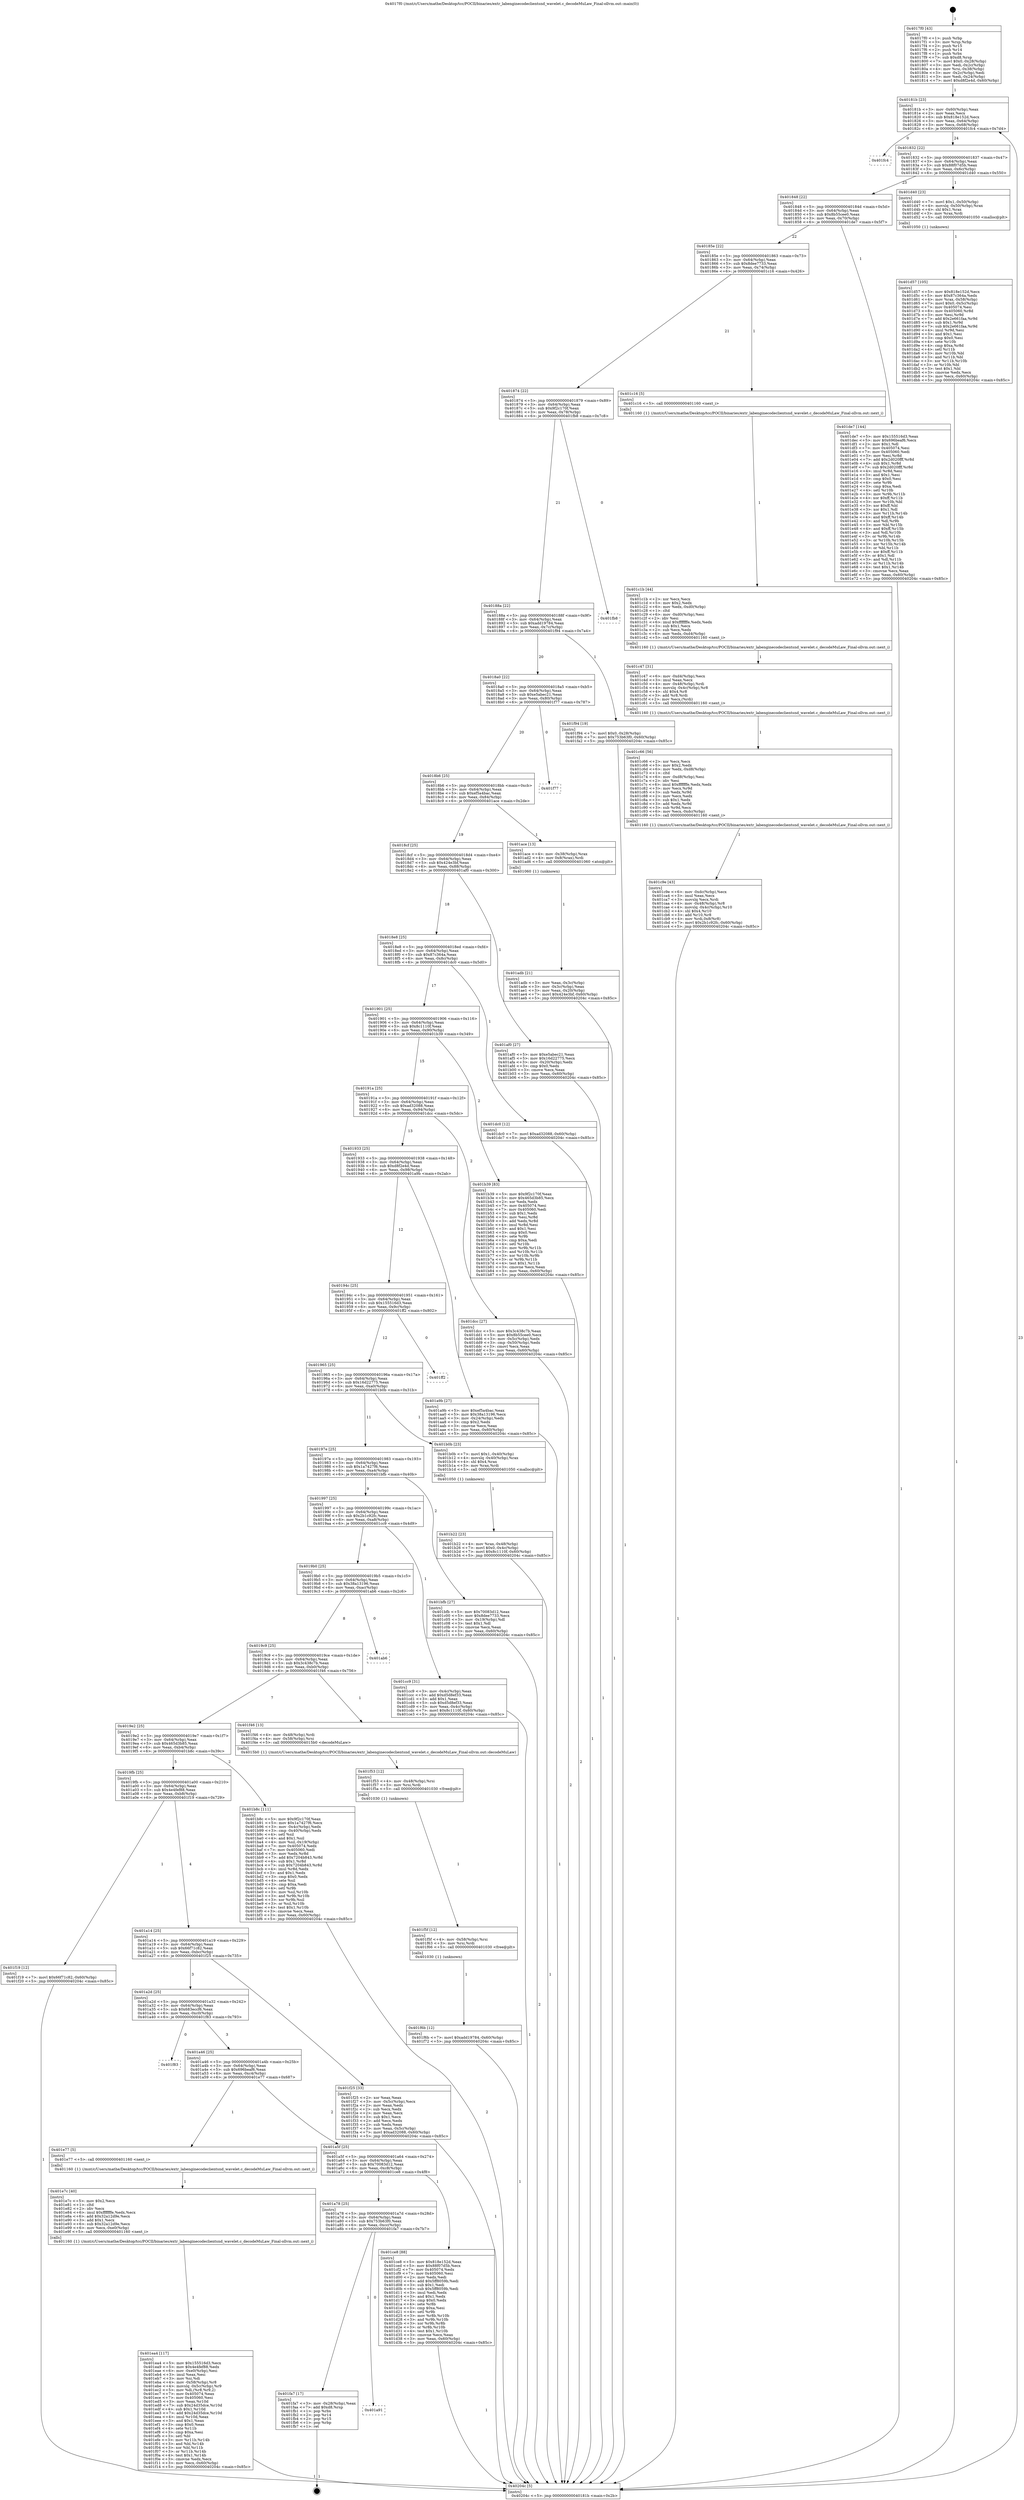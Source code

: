 digraph "0x4017f0" {
  label = "0x4017f0 (/mnt/c/Users/mathe/Desktop/tcc/POCII/binaries/extr_labenginecodeclientsnd_wavelet.c_decodeMuLaw_Final-ollvm.out::main(0))"
  labelloc = "t"
  node[shape=record]

  Entry [label="",width=0.3,height=0.3,shape=circle,fillcolor=black,style=filled]
  "0x40181b" [label="{
     0x40181b [23]\l
     | [instrs]\l
     &nbsp;&nbsp;0x40181b \<+3\>: mov -0x60(%rbp),%eax\l
     &nbsp;&nbsp;0x40181e \<+2\>: mov %eax,%ecx\l
     &nbsp;&nbsp;0x401820 \<+6\>: sub $0x818e152d,%ecx\l
     &nbsp;&nbsp;0x401826 \<+3\>: mov %eax,-0x64(%rbp)\l
     &nbsp;&nbsp;0x401829 \<+3\>: mov %ecx,-0x68(%rbp)\l
     &nbsp;&nbsp;0x40182c \<+6\>: je 0000000000401fc4 \<main+0x7d4\>\l
  }"]
  "0x401fc4" [label="{
     0x401fc4\l
  }", style=dashed]
  "0x401832" [label="{
     0x401832 [22]\l
     | [instrs]\l
     &nbsp;&nbsp;0x401832 \<+5\>: jmp 0000000000401837 \<main+0x47\>\l
     &nbsp;&nbsp;0x401837 \<+3\>: mov -0x64(%rbp),%eax\l
     &nbsp;&nbsp;0x40183a \<+5\>: sub $0x88f07d5b,%eax\l
     &nbsp;&nbsp;0x40183f \<+3\>: mov %eax,-0x6c(%rbp)\l
     &nbsp;&nbsp;0x401842 \<+6\>: je 0000000000401d40 \<main+0x550\>\l
  }"]
  Exit [label="",width=0.3,height=0.3,shape=circle,fillcolor=black,style=filled,peripheries=2]
  "0x401d40" [label="{
     0x401d40 [23]\l
     | [instrs]\l
     &nbsp;&nbsp;0x401d40 \<+7\>: movl $0x1,-0x50(%rbp)\l
     &nbsp;&nbsp;0x401d47 \<+4\>: movslq -0x50(%rbp),%rax\l
     &nbsp;&nbsp;0x401d4b \<+4\>: shl $0x1,%rax\l
     &nbsp;&nbsp;0x401d4f \<+3\>: mov %rax,%rdi\l
     &nbsp;&nbsp;0x401d52 \<+5\>: call 0000000000401050 \<malloc@plt\>\l
     | [calls]\l
     &nbsp;&nbsp;0x401050 \{1\} (unknown)\l
  }"]
  "0x401848" [label="{
     0x401848 [22]\l
     | [instrs]\l
     &nbsp;&nbsp;0x401848 \<+5\>: jmp 000000000040184d \<main+0x5d\>\l
     &nbsp;&nbsp;0x40184d \<+3\>: mov -0x64(%rbp),%eax\l
     &nbsp;&nbsp;0x401850 \<+5\>: sub $0x8b55cee0,%eax\l
     &nbsp;&nbsp;0x401855 \<+3\>: mov %eax,-0x70(%rbp)\l
     &nbsp;&nbsp;0x401858 \<+6\>: je 0000000000401de7 \<main+0x5f7\>\l
  }"]
  "0x401a91" [label="{
     0x401a91\l
  }", style=dashed]
  "0x401de7" [label="{
     0x401de7 [144]\l
     | [instrs]\l
     &nbsp;&nbsp;0x401de7 \<+5\>: mov $0x155516d3,%eax\l
     &nbsp;&nbsp;0x401dec \<+5\>: mov $0x696beaf6,%ecx\l
     &nbsp;&nbsp;0x401df1 \<+2\>: mov $0x1,%dl\l
     &nbsp;&nbsp;0x401df3 \<+7\>: mov 0x405074,%esi\l
     &nbsp;&nbsp;0x401dfa \<+7\>: mov 0x405060,%edi\l
     &nbsp;&nbsp;0x401e01 \<+3\>: mov %esi,%r8d\l
     &nbsp;&nbsp;0x401e04 \<+7\>: add $0x2d020fff,%r8d\l
     &nbsp;&nbsp;0x401e0b \<+4\>: sub $0x1,%r8d\l
     &nbsp;&nbsp;0x401e0f \<+7\>: sub $0x2d020fff,%r8d\l
     &nbsp;&nbsp;0x401e16 \<+4\>: imul %r8d,%esi\l
     &nbsp;&nbsp;0x401e1a \<+3\>: and $0x1,%esi\l
     &nbsp;&nbsp;0x401e1d \<+3\>: cmp $0x0,%esi\l
     &nbsp;&nbsp;0x401e20 \<+4\>: sete %r9b\l
     &nbsp;&nbsp;0x401e24 \<+3\>: cmp $0xa,%edi\l
     &nbsp;&nbsp;0x401e27 \<+4\>: setl %r10b\l
     &nbsp;&nbsp;0x401e2b \<+3\>: mov %r9b,%r11b\l
     &nbsp;&nbsp;0x401e2e \<+4\>: xor $0xff,%r11b\l
     &nbsp;&nbsp;0x401e32 \<+3\>: mov %r10b,%bl\l
     &nbsp;&nbsp;0x401e35 \<+3\>: xor $0xff,%bl\l
     &nbsp;&nbsp;0x401e38 \<+3\>: xor $0x1,%dl\l
     &nbsp;&nbsp;0x401e3b \<+3\>: mov %r11b,%r14b\l
     &nbsp;&nbsp;0x401e3e \<+4\>: and $0xff,%r14b\l
     &nbsp;&nbsp;0x401e42 \<+3\>: and %dl,%r9b\l
     &nbsp;&nbsp;0x401e45 \<+3\>: mov %bl,%r15b\l
     &nbsp;&nbsp;0x401e48 \<+4\>: and $0xff,%r15b\l
     &nbsp;&nbsp;0x401e4c \<+3\>: and %dl,%r10b\l
     &nbsp;&nbsp;0x401e4f \<+3\>: or %r9b,%r14b\l
     &nbsp;&nbsp;0x401e52 \<+3\>: or %r10b,%r15b\l
     &nbsp;&nbsp;0x401e55 \<+3\>: xor %r15b,%r14b\l
     &nbsp;&nbsp;0x401e58 \<+3\>: or %bl,%r11b\l
     &nbsp;&nbsp;0x401e5b \<+4\>: xor $0xff,%r11b\l
     &nbsp;&nbsp;0x401e5f \<+3\>: or $0x1,%dl\l
     &nbsp;&nbsp;0x401e62 \<+3\>: and %dl,%r11b\l
     &nbsp;&nbsp;0x401e65 \<+3\>: or %r11b,%r14b\l
     &nbsp;&nbsp;0x401e68 \<+4\>: test $0x1,%r14b\l
     &nbsp;&nbsp;0x401e6c \<+3\>: cmovne %ecx,%eax\l
     &nbsp;&nbsp;0x401e6f \<+3\>: mov %eax,-0x60(%rbp)\l
     &nbsp;&nbsp;0x401e72 \<+5\>: jmp 000000000040204c \<main+0x85c\>\l
  }"]
  "0x40185e" [label="{
     0x40185e [22]\l
     | [instrs]\l
     &nbsp;&nbsp;0x40185e \<+5\>: jmp 0000000000401863 \<main+0x73\>\l
     &nbsp;&nbsp;0x401863 \<+3\>: mov -0x64(%rbp),%eax\l
     &nbsp;&nbsp;0x401866 \<+5\>: sub $0x8dee7733,%eax\l
     &nbsp;&nbsp;0x40186b \<+3\>: mov %eax,-0x74(%rbp)\l
     &nbsp;&nbsp;0x40186e \<+6\>: je 0000000000401c16 \<main+0x426\>\l
  }"]
  "0x401fa7" [label="{
     0x401fa7 [17]\l
     | [instrs]\l
     &nbsp;&nbsp;0x401fa7 \<+3\>: mov -0x28(%rbp),%eax\l
     &nbsp;&nbsp;0x401faa \<+7\>: add $0xd8,%rsp\l
     &nbsp;&nbsp;0x401fb1 \<+1\>: pop %rbx\l
     &nbsp;&nbsp;0x401fb2 \<+2\>: pop %r14\l
     &nbsp;&nbsp;0x401fb4 \<+2\>: pop %r15\l
     &nbsp;&nbsp;0x401fb6 \<+1\>: pop %rbp\l
     &nbsp;&nbsp;0x401fb7 \<+1\>: ret\l
  }"]
  "0x401c16" [label="{
     0x401c16 [5]\l
     | [instrs]\l
     &nbsp;&nbsp;0x401c16 \<+5\>: call 0000000000401160 \<next_i\>\l
     | [calls]\l
     &nbsp;&nbsp;0x401160 \{1\} (/mnt/c/Users/mathe/Desktop/tcc/POCII/binaries/extr_labenginecodeclientsnd_wavelet.c_decodeMuLaw_Final-ollvm.out::next_i)\l
  }"]
  "0x401874" [label="{
     0x401874 [22]\l
     | [instrs]\l
     &nbsp;&nbsp;0x401874 \<+5\>: jmp 0000000000401879 \<main+0x89\>\l
     &nbsp;&nbsp;0x401879 \<+3\>: mov -0x64(%rbp),%eax\l
     &nbsp;&nbsp;0x40187c \<+5\>: sub $0x9f2c170f,%eax\l
     &nbsp;&nbsp;0x401881 \<+3\>: mov %eax,-0x78(%rbp)\l
     &nbsp;&nbsp;0x401884 \<+6\>: je 0000000000401fb8 \<main+0x7c8\>\l
  }"]
  "0x401f6b" [label="{
     0x401f6b [12]\l
     | [instrs]\l
     &nbsp;&nbsp;0x401f6b \<+7\>: movl $0xadd19784,-0x60(%rbp)\l
     &nbsp;&nbsp;0x401f72 \<+5\>: jmp 000000000040204c \<main+0x85c\>\l
  }"]
  "0x401fb8" [label="{
     0x401fb8\l
  }", style=dashed]
  "0x40188a" [label="{
     0x40188a [22]\l
     | [instrs]\l
     &nbsp;&nbsp;0x40188a \<+5\>: jmp 000000000040188f \<main+0x9f\>\l
     &nbsp;&nbsp;0x40188f \<+3\>: mov -0x64(%rbp),%eax\l
     &nbsp;&nbsp;0x401892 \<+5\>: sub $0xadd19784,%eax\l
     &nbsp;&nbsp;0x401897 \<+3\>: mov %eax,-0x7c(%rbp)\l
     &nbsp;&nbsp;0x40189a \<+6\>: je 0000000000401f94 \<main+0x7a4\>\l
  }"]
  "0x401f5f" [label="{
     0x401f5f [12]\l
     | [instrs]\l
     &nbsp;&nbsp;0x401f5f \<+4\>: mov -0x58(%rbp),%rsi\l
     &nbsp;&nbsp;0x401f63 \<+3\>: mov %rsi,%rdi\l
     &nbsp;&nbsp;0x401f66 \<+5\>: call 0000000000401030 \<free@plt\>\l
     | [calls]\l
     &nbsp;&nbsp;0x401030 \{1\} (unknown)\l
  }"]
  "0x401f94" [label="{
     0x401f94 [19]\l
     | [instrs]\l
     &nbsp;&nbsp;0x401f94 \<+7\>: movl $0x0,-0x28(%rbp)\l
     &nbsp;&nbsp;0x401f9b \<+7\>: movl $0x753b63f0,-0x60(%rbp)\l
     &nbsp;&nbsp;0x401fa2 \<+5\>: jmp 000000000040204c \<main+0x85c\>\l
  }"]
  "0x4018a0" [label="{
     0x4018a0 [22]\l
     | [instrs]\l
     &nbsp;&nbsp;0x4018a0 \<+5\>: jmp 00000000004018a5 \<main+0xb5\>\l
     &nbsp;&nbsp;0x4018a5 \<+3\>: mov -0x64(%rbp),%eax\l
     &nbsp;&nbsp;0x4018a8 \<+5\>: sub $0xe5abec21,%eax\l
     &nbsp;&nbsp;0x4018ad \<+3\>: mov %eax,-0x80(%rbp)\l
     &nbsp;&nbsp;0x4018b0 \<+6\>: je 0000000000401f77 \<main+0x787\>\l
  }"]
  "0x401f53" [label="{
     0x401f53 [12]\l
     | [instrs]\l
     &nbsp;&nbsp;0x401f53 \<+4\>: mov -0x48(%rbp),%rsi\l
     &nbsp;&nbsp;0x401f57 \<+3\>: mov %rsi,%rdi\l
     &nbsp;&nbsp;0x401f5a \<+5\>: call 0000000000401030 \<free@plt\>\l
     | [calls]\l
     &nbsp;&nbsp;0x401030 \{1\} (unknown)\l
  }"]
  "0x401f77" [label="{
     0x401f77\l
  }", style=dashed]
  "0x4018b6" [label="{
     0x4018b6 [25]\l
     | [instrs]\l
     &nbsp;&nbsp;0x4018b6 \<+5\>: jmp 00000000004018bb \<main+0xcb\>\l
     &nbsp;&nbsp;0x4018bb \<+3\>: mov -0x64(%rbp),%eax\l
     &nbsp;&nbsp;0x4018be \<+5\>: sub $0xef5a4bac,%eax\l
     &nbsp;&nbsp;0x4018c3 \<+6\>: mov %eax,-0x84(%rbp)\l
     &nbsp;&nbsp;0x4018c9 \<+6\>: je 0000000000401ace \<main+0x2de\>\l
  }"]
  "0x401ea4" [label="{
     0x401ea4 [117]\l
     | [instrs]\l
     &nbsp;&nbsp;0x401ea4 \<+5\>: mov $0x155516d3,%ecx\l
     &nbsp;&nbsp;0x401ea9 \<+5\>: mov $0x4e4fef88,%edx\l
     &nbsp;&nbsp;0x401eae \<+6\>: mov -0xe0(%rbp),%esi\l
     &nbsp;&nbsp;0x401eb4 \<+3\>: imul %eax,%esi\l
     &nbsp;&nbsp;0x401eb7 \<+3\>: mov %si,%di\l
     &nbsp;&nbsp;0x401eba \<+4\>: mov -0x58(%rbp),%r8\l
     &nbsp;&nbsp;0x401ebe \<+4\>: movslq -0x5c(%rbp),%r9\l
     &nbsp;&nbsp;0x401ec2 \<+5\>: mov %di,(%r8,%r9,2)\l
     &nbsp;&nbsp;0x401ec7 \<+7\>: mov 0x405074,%eax\l
     &nbsp;&nbsp;0x401ece \<+7\>: mov 0x405060,%esi\l
     &nbsp;&nbsp;0x401ed5 \<+3\>: mov %eax,%r10d\l
     &nbsp;&nbsp;0x401ed8 \<+7\>: sub $0x24d35dce,%r10d\l
     &nbsp;&nbsp;0x401edf \<+4\>: sub $0x1,%r10d\l
     &nbsp;&nbsp;0x401ee3 \<+7\>: add $0x24d35dce,%r10d\l
     &nbsp;&nbsp;0x401eea \<+4\>: imul %r10d,%eax\l
     &nbsp;&nbsp;0x401eee \<+3\>: and $0x1,%eax\l
     &nbsp;&nbsp;0x401ef1 \<+3\>: cmp $0x0,%eax\l
     &nbsp;&nbsp;0x401ef4 \<+4\>: sete %r11b\l
     &nbsp;&nbsp;0x401ef8 \<+3\>: cmp $0xa,%esi\l
     &nbsp;&nbsp;0x401efb \<+3\>: setl %bl\l
     &nbsp;&nbsp;0x401efe \<+3\>: mov %r11b,%r14b\l
     &nbsp;&nbsp;0x401f01 \<+3\>: and %bl,%r14b\l
     &nbsp;&nbsp;0x401f04 \<+3\>: xor %bl,%r11b\l
     &nbsp;&nbsp;0x401f07 \<+3\>: or %r11b,%r14b\l
     &nbsp;&nbsp;0x401f0a \<+4\>: test $0x1,%r14b\l
     &nbsp;&nbsp;0x401f0e \<+3\>: cmovne %edx,%ecx\l
     &nbsp;&nbsp;0x401f11 \<+3\>: mov %ecx,-0x60(%rbp)\l
     &nbsp;&nbsp;0x401f14 \<+5\>: jmp 000000000040204c \<main+0x85c\>\l
  }"]
  "0x401ace" [label="{
     0x401ace [13]\l
     | [instrs]\l
     &nbsp;&nbsp;0x401ace \<+4\>: mov -0x38(%rbp),%rax\l
     &nbsp;&nbsp;0x401ad2 \<+4\>: mov 0x8(%rax),%rdi\l
     &nbsp;&nbsp;0x401ad6 \<+5\>: call 0000000000401060 \<atoi@plt\>\l
     | [calls]\l
     &nbsp;&nbsp;0x401060 \{1\} (unknown)\l
  }"]
  "0x4018cf" [label="{
     0x4018cf [25]\l
     | [instrs]\l
     &nbsp;&nbsp;0x4018cf \<+5\>: jmp 00000000004018d4 \<main+0xe4\>\l
     &nbsp;&nbsp;0x4018d4 \<+3\>: mov -0x64(%rbp),%eax\l
     &nbsp;&nbsp;0x4018d7 \<+5\>: sub $0x424e3bf,%eax\l
     &nbsp;&nbsp;0x4018dc \<+6\>: mov %eax,-0x88(%rbp)\l
     &nbsp;&nbsp;0x4018e2 \<+6\>: je 0000000000401af0 \<main+0x300\>\l
  }"]
  "0x401e7c" [label="{
     0x401e7c [40]\l
     | [instrs]\l
     &nbsp;&nbsp;0x401e7c \<+5\>: mov $0x2,%ecx\l
     &nbsp;&nbsp;0x401e81 \<+1\>: cltd\l
     &nbsp;&nbsp;0x401e82 \<+2\>: idiv %ecx\l
     &nbsp;&nbsp;0x401e84 \<+6\>: imul $0xfffffffe,%edx,%ecx\l
     &nbsp;&nbsp;0x401e8a \<+6\>: add $0x32a12d9e,%ecx\l
     &nbsp;&nbsp;0x401e90 \<+3\>: add $0x1,%ecx\l
     &nbsp;&nbsp;0x401e93 \<+6\>: sub $0x32a12d9e,%ecx\l
     &nbsp;&nbsp;0x401e99 \<+6\>: mov %ecx,-0xe0(%rbp)\l
     &nbsp;&nbsp;0x401e9f \<+5\>: call 0000000000401160 \<next_i\>\l
     | [calls]\l
     &nbsp;&nbsp;0x401160 \{1\} (/mnt/c/Users/mathe/Desktop/tcc/POCII/binaries/extr_labenginecodeclientsnd_wavelet.c_decodeMuLaw_Final-ollvm.out::next_i)\l
  }"]
  "0x401af0" [label="{
     0x401af0 [27]\l
     | [instrs]\l
     &nbsp;&nbsp;0x401af0 \<+5\>: mov $0xe5abec21,%eax\l
     &nbsp;&nbsp;0x401af5 \<+5\>: mov $0x16d22775,%ecx\l
     &nbsp;&nbsp;0x401afa \<+3\>: mov -0x20(%rbp),%edx\l
     &nbsp;&nbsp;0x401afd \<+3\>: cmp $0x0,%edx\l
     &nbsp;&nbsp;0x401b00 \<+3\>: cmove %ecx,%eax\l
     &nbsp;&nbsp;0x401b03 \<+3\>: mov %eax,-0x60(%rbp)\l
     &nbsp;&nbsp;0x401b06 \<+5\>: jmp 000000000040204c \<main+0x85c\>\l
  }"]
  "0x4018e8" [label="{
     0x4018e8 [25]\l
     | [instrs]\l
     &nbsp;&nbsp;0x4018e8 \<+5\>: jmp 00000000004018ed \<main+0xfd\>\l
     &nbsp;&nbsp;0x4018ed \<+3\>: mov -0x64(%rbp),%eax\l
     &nbsp;&nbsp;0x4018f0 \<+5\>: sub $0x87c364a,%eax\l
     &nbsp;&nbsp;0x4018f5 \<+6\>: mov %eax,-0x8c(%rbp)\l
     &nbsp;&nbsp;0x4018fb \<+6\>: je 0000000000401dc0 \<main+0x5d0\>\l
  }"]
  "0x401d57" [label="{
     0x401d57 [105]\l
     | [instrs]\l
     &nbsp;&nbsp;0x401d57 \<+5\>: mov $0x818e152d,%ecx\l
     &nbsp;&nbsp;0x401d5c \<+5\>: mov $0x87c364a,%edx\l
     &nbsp;&nbsp;0x401d61 \<+4\>: mov %rax,-0x58(%rbp)\l
     &nbsp;&nbsp;0x401d65 \<+7\>: movl $0x0,-0x5c(%rbp)\l
     &nbsp;&nbsp;0x401d6c \<+7\>: mov 0x405074,%esi\l
     &nbsp;&nbsp;0x401d73 \<+8\>: mov 0x405060,%r8d\l
     &nbsp;&nbsp;0x401d7b \<+3\>: mov %esi,%r9d\l
     &nbsp;&nbsp;0x401d7e \<+7\>: add $0x2e661faa,%r9d\l
     &nbsp;&nbsp;0x401d85 \<+4\>: sub $0x1,%r9d\l
     &nbsp;&nbsp;0x401d89 \<+7\>: sub $0x2e661faa,%r9d\l
     &nbsp;&nbsp;0x401d90 \<+4\>: imul %r9d,%esi\l
     &nbsp;&nbsp;0x401d94 \<+3\>: and $0x1,%esi\l
     &nbsp;&nbsp;0x401d97 \<+3\>: cmp $0x0,%esi\l
     &nbsp;&nbsp;0x401d9a \<+4\>: sete %r10b\l
     &nbsp;&nbsp;0x401d9e \<+4\>: cmp $0xa,%r8d\l
     &nbsp;&nbsp;0x401da2 \<+4\>: setl %r11b\l
     &nbsp;&nbsp;0x401da6 \<+3\>: mov %r10b,%bl\l
     &nbsp;&nbsp;0x401da9 \<+3\>: and %r11b,%bl\l
     &nbsp;&nbsp;0x401dac \<+3\>: xor %r11b,%r10b\l
     &nbsp;&nbsp;0x401daf \<+3\>: or %r10b,%bl\l
     &nbsp;&nbsp;0x401db2 \<+3\>: test $0x1,%bl\l
     &nbsp;&nbsp;0x401db5 \<+3\>: cmovne %edx,%ecx\l
     &nbsp;&nbsp;0x401db8 \<+3\>: mov %ecx,-0x60(%rbp)\l
     &nbsp;&nbsp;0x401dbb \<+5\>: jmp 000000000040204c \<main+0x85c\>\l
  }"]
  "0x401dc0" [label="{
     0x401dc0 [12]\l
     | [instrs]\l
     &nbsp;&nbsp;0x401dc0 \<+7\>: movl $0xad32088,-0x60(%rbp)\l
     &nbsp;&nbsp;0x401dc7 \<+5\>: jmp 000000000040204c \<main+0x85c\>\l
  }"]
  "0x401901" [label="{
     0x401901 [25]\l
     | [instrs]\l
     &nbsp;&nbsp;0x401901 \<+5\>: jmp 0000000000401906 \<main+0x116\>\l
     &nbsp;&nbsp;0x401906 \<+3\>: mov -0x64(%rbp),%eax\l
     &nbsp;&nbsp;0x401909 \<+5\>: sub $0x8c1110f,%eax\l
     &nbsp;&nbsp;0x40190e \<+6\>: mov %eax,-0x90(%rbp)\l
     &nbsp;&nbsp;0x401914 \<+6\>: je 0000000000401b39 \<main+0x349\>\l
  }"]
  "0x401a78" [label="{
     0x401a78 [25]\l
     | [instrs]\l
     &nbsp;&nbsp;0x401a78 \<+5\>: jmp 0000000000401a7d \<main+0x28d\>\l
     &nbsp;&nbsp;0x401a7d \<+3\>: mov -0x64(%rbp),%eax\l
     &nbsp;&nbsp;0x401a80 \<+5\>: sub $0x753b63f0,%eax\l
     &nbsp;&nbsp;0x401a85 \<+6\>: mov %eax,-0xcc(%rbp)\l
     &nbsp;&nbsp;0x401a8b \<+6\>: je 0000000000401fa7 \<main+0x7b7\>\l
  }"]
  "0x401b39" [label="{
     0x401b39 [83]\l
     | [instrs]\l
     &nbsp;&nbsp;0x401b39 \<+5\>: mov $0x9f2c170f,%eax\l
     &nbsp;&nbsp;0x401b3e \<+5\>: mov $0x465d3b85,%ecx\l
     &nbsp;&nbsp;0x401b43 \<+2\>: xor %edx,%edx\l
     &nbsp;&nbsp;0x401b45 \<+7\>: mov 0x405074,%esi\l
     &nbsp;&nbsp;0x401b4c \<+7\>: mov 0x405060,%edi\l
     &nbsp;&nbsp;0x401b53 \<+3\>: sub $0x1,%edx\l
     &nbsp;&nbsp;0x401b56 \<+3\>: mov %esi,%r8d\l
     &nbsp;&nbsp;0x401b59 \<+3\>: add %edx,%r8d\l
     &nbsp;&nbsp;0x401b5c \<+4\>: imul %r8d,%esi\l
     &nbsp;&nbsp;0x401b60 \<+3\>: and $0x1,%esi\l
     &nbsp;&nbsp;0x401b63 \<+3\>: cmp $0x0,%esi\l
     &nbsp;&nbsp;0x401b66 \<+4\>: sete %r9b\l
     &nbsp;&nbsp;0x401b6a \<+3\>: cmp $0xa,%edi\l
     &nbsp;&nbsp;0x401b6d \<+4\>: setl %r10b\l
     &nbsp;&nbsp;0x401b71 \<+3\>: mov %r9b,%r11b\l
     &nbsp;&nbsp;0x401b74 \<+3\>: and %r10b,%r11b\l
     &nbsp;&nbsp;0x401b77 \<+3\>: xor %r10b,%r9b\l
     &nbsp;&nbsp;0x401b7a \<+3\>: or %r9b,%r11b\l
     &nbsp;&nbsp;0x401b7d \<+4\>: test $0x1,%r11b\l
     &nbsp;&nbsp;0x401b81 \<+3\>: cmovne %ecx,%eax\l
     &nbsp;&nbsp;0x401b84 \<+3\>: mov %eax,-0x60(%rbp)\l
     &nbsp;&nbsp;0x401b87 \<+5\>: jmp 000000000040204c \<main+0x85c\>\l
  }"]
  "0x40191a" [label="{
     0x40191a [25]\l
     | [instrs]\l
     &nbsp;&nbsp;0x40191a \<+5\>: jmp 000000000040191f \<main+0x12f\>\l
     &nbsp;&nbsp;0x40191f \<+3\>: mov -0x64(%rbp),%eax\l
     &nbsp;&nbsp;0x401922 \<+5\>: sub $0xad32088,%eax\l
     &nbsp;&nbsp;0x401927 \<+6\>: mov %eax,-0x94(%rbp)\l
     &nbsp;&nbsp;0x40192d \<+6\>: je 0000000000401dcc \<main+0x5dc\>\l
  }"]
  "0x401ce8" [label="{
     0x401ce8 [88]\l
     | [instrs]\l
     &nbsp;&nbsp;0x401ce8 \<+5\>: mov $0x818e152d,%eax\l
     &nbsp;&nbsp;0x401ced \<+5\>: mov $0x88f07d5b,%ecx\l
     &nbsp;&nbsp;0x401cf2 \<+7\>: mov 0x405074,%edx\l
     &nbsp;&nbsp;0x401cf9 \<+7\>: mov 0x405060,%esi\l
     &nbsp;&nbsp;0x401d00 \<+2\>: mov %edx,%edi\l
     &nbsp;&nbsp;0x401d02 \<+6\>: add $0x5ff8059b,%edi\l
     &nbsp;&nbsp;0x401d08 \<+3\>: sub $0x1,%edi\l
     &nbsp;&nbsp;0x401d0b \<+6\>: sub $0x5ff8059b,%edi\l
     &nbsp;&nbsp;0x401d11 \<+3\>: imul %edi,%edx\l
     &nbsp;&nbsp;0x401d14 \<+3\>: and $0x1,%edx\l
     &nbsp;&nbsp;0x401d17 \<+3\>: cmp $0x0,%edx\l
     &nbsp;&nbsp;0x401d1a \<+4\>: sete %r8b\l
     &nbsp;&nbsp;0x401d1e \<+3\>: cmp $0xa,%esi\l
     &nbsp;&nbsp;0x401d21 \<+4\>: setl %r9b\l
     &nbsp;&nbsp;0x401d25 \<+3\>: mov %r8b,%r10b\l
     &nbsp;&nbsp;0x401d28 \<+3\>: and %r9b,%r10b\l
     &nbsp;&nbsp;0x401d2b \<+3\>: xor %r9b,%r8b\l
     &nbsp;&nbsp;0x401d2e \<+3\>: or %r8b,%r10b\l
     &nbsp;&nbsp;0x401d31 \<+4\>: test $0x1,%r10b\l
     &nbsp;&nbsp;0x401d35 \<+3\>: cmovne %ecx,%eax\l
     &nbsp;&nbsp;0x401d38 \<+3\>: mov %eax,-0x60(%rbp)\l
     &nbsp;&nbsp;0x401d3b \<+5\>: jmp 000000000040204c \<main+0x85c\>\l
  }"]
  "0x401dcc" [label="{
     0x401dcc [27]\l
     | [instrs]\l
     &nbsp;&nbsp;0x401dcc \<+5\>: mov $0x3c438c7b,%eax\l
     &nbsp;&nbsp;0x401dd1 \<+5\>: mov $0x8b55cee0,%ecx\l
     &nbsp;&nbsp;0x401dd6 \<+3\>: mov -0x5c(%rbp),%edx\l
     &nbsp;&nbsp;0x401dd9 \<+3\>: cmp -0x50(%rbp),%edx\l
     &nbsp;&nbsp;0x401ddc \<+3\>: cmovl %ecx,%eax\l
     &nbsp;&nbsp;0x401ddf \<+3\>: mov %eax,-0x60(%rbp)\l
     &nbsp;&nbsp;0x401de2 \<+5\>: jmp 000000000040204c \<main+0x85c\>\l
  }"]
  "0x401933" [label="{
     0x401933 [25]\l
     | [instrs]\l
     &nbsp;&nbsp;0x401933 \<+5\>: jmp 0000000000401938 \<main+0x148\>\l
     &nbsp;&nbsp;0x401938 \<+3\>: mov -0x64(%rbp),%eax\l
     &nbsp;&nbsp;0x40193b \<+5\>: sub $0xd8f2e4d,%eax\l
     &nbsp;&nbsp;0x401940 \<+6\>: mov %eax,-0x98(%rbp)\l
     &nbsp;&nbsp;0x401946 \<+6\>: je 0000000000401a9b \<main+0x2ab\>\l
  }"]
  "0x401a5f" [label="{
     0x401a5f [25]\l
     | [instrs]\l
     &nbsp;&nbsp;0x401a5f \<+5\>: jmp 0000000000401a64 \<main+0x274\>\l
     &nbsp;&nbsp;0x401a64 \<+3\>: mov -0x64(%rbp),%eax\l
     &nbsp;&nbsp;0x401a67 \<+5\>: sub $0x70083d12,%eax\l
     &nbsp;&nbsp;0x401a6c \<+6\>: mov %eax,-0xc8(%rbp)\l
     &nbsp;&nbsp;0x401a72 \<+6\>: je 0000000000401ce8 \<main+0x4f8\>\l
  }"]
  "0x401a9b" [label="{
     0x401a9b [27]\l
     | [instrs]\l
     &nbsp;&nbsp;0x401a9b \<+5\>: mov $0xef5a4bac,%eax\l
     &nbsp;&nbsp;0x401aa0 \<+5\>: mov $0x38a13196,%ecx\l
     &nbsp;&nbsp;0x401aa5 \<+3\>: mov -0x24(%rbp),%edx\l
     &nbsp;&nbsp;0x401aa8 \<+3\>: cmp $0x2,%edx\l
     &nbsp;&nbsp;0x401aab \<+3\>: cmovne %ecx,%eax\l
     &nbsp;&nbsp;0x401aae \<+3\>: mov %eax,-0x60(%rbp)\l
     &nbsp;&nbsp;0x401ab1 \<+5\>: jmp 000000000040204c \<main+0x85c\>\l
  }"]
  "0x40194c" [label="{
     0x40194c [25]\l
     | [instrs]\l
     &nbsp;&nbsp;0x40194c \<+5\>: jmp 0000000000401951 \<main+0x161\>\l
     &nbsp;&nbsp;0x401951 \<+3\>: mov -0x64(%rbp),%eax\l
     &nbsp;&nbsp;0x401954 \<+5\>: sub $0x155516d3,%eax\l
     &nbsp;&nbsp;0x401959 \<+6\>: mov %eax,-0x9c(%rbp)\l
     &nbsp;&nbsp;0x40195f \<+6\>: je 0000000000401ff2 \<main+0x802\>\l
  }"]
  "0x40204c" [label="{
     0x40204c [5]\l
     | [instrs]\l
     &nbsp;&nbsp;0x40204c \<+5\>: jmp 000000000040181b \<main+0x2b\>\l
  }"]
  "0x4017f0" [label="{
     0x4017f0 [43]\l
     | [instrs]\l
     &nbsp;&nbsp;0x4017f0 \<+1\>: push %rbp\l
     &nbsp;&nbsp;0x4017f1 \<+3\>: mov %rsp,%rbp\l
     &nbsp;&nbsp;0x4017f4 \<+2\>: push %r15\l
     &nbsp;&nbsp;0x4017f6 \<+2\>: push %r14\l
     &nbsp;&nbsp;0x4017f8 \<+1\>: push %rbx\l
     &nbsp;&nbsp;0x4017f9 \<+7\>: sub $0xd8,%rsp\l
     &nbsp;&nbsp;0x401800 \<+7\>: movl $0x0,-0x28(%rbp)\l
     &nbsp;&nbsp;0x401807 \<+3\>: mov %edi,-0x2c(%rbp)\l
     &nbsp;&nbsp;0x40180a \<+4\>: mov %rsi,-0x38(%rbp)\l
     &nbsp;&nbsp;0x40180e \<+3\>: mov -0x2c(%rbp),%edi\l
     &nbsp;&nbsp;0x401811 \<+3\>: mov %edi,-0x24(%rbp)\l
     &nbsp;&nbsp;0x401814 \<+7\>: movl $0xd8f2e4d,-0x60(%rbp)\l
  }"]
  "0x401adb" [label="{
     0x401adb [21]\l
     | [instrs]\l
     &nbsp;&nbsp;0x401adb \<+3\>: mov %eax,-0x3c(%rbp)\l
     &nbsp;&nbsp;0x401ade \<+3\>: mov -0x3c(%rbp),%eax\l
     &nbsp;&nbsp;0x401ae1 \<+3\>: mov %eax,-0x20(%rbp)\l
     &nbsp;&nbsp;0x401ae4 \<+7\>: movl $0x424e3bf,-0x60(%rbp)\l
     &nbsp;&nbsp;0x401aeb \<+5\>: jmp 000000000040204c \<main+0x85c\>\l
  }"]
  "0x401e77" [label="{
     0x401e77 [5]\l
     | [instrs]\l
     &nbsp;&nbsp;0x401e77 \<+5\>: call 0000000000401160 \<next_i\>\l
     | [calls]\l
     &nbsp;&nbsp;0x401160 \{1\} (/mnt/c/Users/mathe/Desktop/tcc/POCII/binaries/extr_labenginecodeclientsnd_wavelet.c_decodeMuLaw_Final-ollvm.out::next_i)\l
  }"]
  "0x401ff2" [label="{
     0x401ff2\l
  }", style=dashed]
  "0x401965" [label="{
     0x401965 [25]\l
     | [instrs]\l
     &nbsp;&nbsp;0x401965 \<+5\>: jmp 000000000040196a \<main+0x17a\>\l
     &nbsp;&nbsp;0x40196a \<+3\>: mov -0x64(%rbp),%eax\l
     &nbsp;&nbsp;0x40196d \<+5\>: sub $0x16d22775,%eax\l
     &nbsp;&nbsp;0x401972 \<+6\>: mov %eax,-0xa0(%rbp)\l
     &nbsp;&nbsp;0x401978 \<+6\>: je 0000000000401b0b \<main+0x31b\>\l
  }"]
  "0x401a46" [label="{
     0x401a46 [25]\l
     | [instrs]\l
     &nbsp;&nbsp;0x401a46 \<+5\>: jmp 0000000000401a4b \<main+0x25b\>\l
     &nbsp;&nbsp;0x401a4b \<+3\>: mov -0x64(%rbp),%eax\l
     &nbsp;&nbsp;0x401a4e \<+5\>: sub $0x696beaf6,%eax\l
     &nbsp;&nbsp;0x401a53 \<+6\>: mov %eax,-0xc4(%rbp)\l
     &nbsp;&nbsp;0x401a59 \<+6\>: je 0000000000401e77 \<main+0x687\>\l
  }"]
  "0x401b0b" [label="{
     0x401b0b [23]\l
     | [instrs]\l
     &nbsp;&nbsp;0x401b0b \<+7\>: movl $0x1,-0x40(%rbp)\l
     &nbsp;&nbsp;0x401b12 \<+4\>: movslq -0x40(%rbp),%rax\l
     &nbsp;&nbsp;0x401b16 \<+4\>: shl $0x4,%rax\l
     &nbsp;&nbsp;0x401b1a \<+3\>: mov %rax,%rdi\l
     &nbsp;&nbsp;0x401b1d \<+5\>: call 0000000000401050 \<malloc@plt\>\l
     | [calls]\l
     &nbsp;&nbsp;0x401050 \{1\} (unknown)\l
  }"]
  "0x40197e" [label="{
     0x40197e [25]\l
     | [instrs]\l
     &nbsp;&nbsp;0x40197e \<+5\>: jmp 0000000000401983 \<main+0x193\>\l
     &nbsp;&nbsp;0x401983 \<+3\>: mov -0x64(%rbp),%eax\l
     &nbsp;&nbsp;0x401986 \<+5\>: sub $0x1a7427f6,%eax\l
     &nbsp;&nbsp;0x40198b \<+6\>: mov %eax,-0xa4(%rbp)\l
     &nbsp;&nbsp;0x401991 \<+6\>: je 0000000000401bfb \<main+0x40b\>\l
  }"]
  "0x401b22" [label="{
     0x401b22 [23]\l
     | [instrs]\l
     &nbsp;&nbsp;0x401b22 \<+4\>: mov %rax,-0x48(%rbp)\l
     &nbsp;&nbsp;0x401b26 \<+7\>: movl $0x0,-0x4c(%rbp)\l
     &nbsp;&nbsp;0x401b2d \<+7\>: movl $0x8c1110f,-0x60(%rbp)\l
     &nbsp;&nbsp;0x401b34 \<+5\>: jmp 000000000040204c \<main+0x85c\>\l
  }"]
  "0x401f83" [label="{
     0x401f83\l
  }", style=dashed]
  "0x401bfb" [label="{
     0x401bfb [27]\l
     | [instrs]\l
     &nbsp;&nbsp;0x401bfb \<+5\>: mov $0x70083d12,%eax\l
     &nbsp;&nbsp;0x401c00 \<+5\>: mov $0x8dee7733,%ecx\l
     &nbsp;&nbsp;0x401c05 \<+3\>: mov -0x19(%rbp),%dl\l
     &nbsp;&nbsp;0x401c08 \<+3\>: test $0x1,%dl\l
     &nbsp;&nbsp;0x401c0b \<+3\>: cmovne %ecx,%eax\l
     &nbsp;&nbsp;0x401c0e \<+3\>: mov %eax,-0x60(%rbp)\l
     &nbsp;&nbsp;0x401c11 \<+5\>: jmp 000000000040204c \<main+0x85c\>\l
  }"]
  "0x401997" [label="{
     0x401997 [25]\l
     | [instrs]\l
     &nbsp;&nbsp;0x401997 \<+5\>: jmp 000000000040199c \<main+0x1ac\>\l
     &nbsp;&nbsp;0x40199c \<+3\>: mov -0x64(%rbp),%eax\l
     &nbsp;&nbsp;0x40199f \<+5\>: sub $0x2b1c92fc,%eax\l
     &nbsp;&nbsp;0x4019a4 \<+6\>: mov %eax,-0xa8(%rbp)\l
     &nbsp;&nbsp;0x4019aa \<+6\>: je 0000000000401cc9 \<main+0x4d9\>\l
  }"]
  "0x401a2d" [label="{
     0x401a2d [25]\l
     | [instrs]\l
     &nbsp;&nbsp;0x401a2d \<+5\>: jmp 0000000000401a32 \<main+0x242\>\l
     &nbsp;&nbsp;0x401a32 \<+3\>: mov -0x64(%rbp),%eax\l
     &nbsp;&nbsp;0x401a35 \<+5\>: sub $0x683eccf6,%eax\l
     &nbsp;&nbsp;0x401a3a \<+6\>: mov %eax,-0xc0(%rbp)\l
     &nbsp;&nbsp;0x401a40 \<+6\>: je 0000000000401f83 \<main+0x793\>\l
  }"]
  "0x401cc9" [label="{
     0x401cc9 [31]\l
     | [instrs]\l
     &nbsp;&nbsp;0x401cc9 \<+3\>: mov -0x4c(%rbp),%eax\l
     &nbsp;&nbsp;0x401ccc \<+5\>: add $0xd5d8ef33,%eax\l
     &nbsp;&nbsp;0x401cd1 \<+3\>: add $0x1,%eax\l
     &nbsp;&nbsp;0x401cd4 \<+5\>: sub $0xd5d8ef33,%eax\l
     &nbsp;&nbsp;0x401cd9 \<+3\>: mov %eax,-0x4c(%rbp)\l
     &nbsp;&nbsp;0x401cdc \<+7\>: movl $0x8c1110f,-0x60(%rbp)\l
     &nbsp;&nbsp;0x401ce3 \<+5\>: jmp 000000000040204c \<main+0x85c\>\l
  }"]
  "0x4019b0" [label="{
     0x4019b0 [25]\l
     | [instrs]\l
     &nbsp;&nbsp;0x4019b0 \<+5\>: jmp 00000000004019b5 \<main+0x1c5\>\l
     &nbsp;&nbsp;0x4019b5 \<+3\>: mov -0x64(%rbp),%eax\l
     &nbsp;&nbsp;0x4019b8 \<+5\>: sub $0x38a13196,%eax\l
     &nbsp;&nbsp;0x4019bd \<+6\>: mov %eax,-0xac(%rbp)\l
     &nbsp;&nbsp;0x4019c3 \<+6\>: je 0000000000401ab6 \<main+0x2c6\>\l
  }"]
  "0x401f25" [label="{
     0x401f25 [33]\l
     | [instrs]\l
     &nbsp;&nbsp;0x401f25 \<+2\>: xor %eax,%eax\l
     &nbsp;&nbsp;0x401f27 \<+3\>: mov -0x5c(%rbp),%ecx\l
     &nbsp;&nbsp;0x401f2a \<+2\>: mov %eax,%edx\l
     &nbsp;&nbsp;0x401f2c \<+2\>: sub %ecx,%edx\l
     &nbsp;&nbsp;0x401f2e \<+2\>: mov %eax,%ecx\l
     &nbsp;&nbsp;0x401f30 \<+3\>: sub $0x1,%ecx\l
     &nbsp;&nbsp;0x401f33 \<+2\>: add %ecx,%edx\l
     &nbsp;&nbsp;0x401f35 \<+2\>: sub %edx,%eax\l
     &nbsp;&nbsp;0x401f37 \<+3\>: mov %eax,-0x5c(%rbp)\l
     &nbsp;&nbsp;0x401f3a \<+7\>: movl $0xad32088,-0x60(%rbp)\l
     &nbsp;&nbsp;0x401f41 \<+5\>: jmp 000000000040204c \<main+0x85c\>\l
  }"]
  "0x401ab6" [label="{
     0x401ab6\l
  }", style=dashed]
  "0x4019c9" [label="{
     0x4019c9 [25]\l
     | [instrs]\l
     &nbsp;&nbsp;0x4019c9 \<+5\>: jmp 00000000004019ce \<main+0x1de\>\l
     &nbsp;&nbsp;0x4019ce \<+3\>: mov -0x64(%rbp),%eax\l
     &nbsp;&nbsp;0x4019d1 \<+5\>: sub $0x3c438c7b,%eax\l
     &nbsp;&nbsp;0x4019d6 \<+6\>: mov %eax,-0xb0(%rbp)\l
     &nbsp;&nbsp;0x4019dc \<+6\>: je 0000000000401f46 \<main+0x756\>\l
  }"]
  "0x401a14" [label="{
     0x401a14 [25]\l
     | [instrs]\l
     &nbsp;&nbsp;0x401a14 \<+5\>: jmp 0000000000401a19 \<main+0x229\>\l
     &nbsp;&nbsp;0x401a19 \<+3\>: mov -0x64(%rbp),%eax\l
     &nbsp;&nbsp;0x401a1c \<+5\>: sub $0x66f71c82,%eax\l
     &nbsp;&nbsp;0x401a21 \<+6\>: mov %eax,-0xbc(%rbp)\l
     &nbsp;&nbsp;0x401a27 \<+6\>: je 0000000000401f25 \<main+0x735\>\l
  }"]
  "0x401f46" [label="{
     0x401f46 [13]\l
     | [instrs]\l
     &nbsp;&nbsp;0x401f46 \<+4\>: mov -0x48(%rbp),%rdi\l
     &nbsp;&nbsp;0x401f4a \<+4\>: mov -0x58(%rbp),%rsi\l
     &nbsp;&nbsp;0x401f4e \<+5\>: call 00000000004015b0 \<decodeMuLaw\>\l
     | [calls]\l
     &nbsp;&nbsp;0x4015b0 \{1\} (/mnt/c/Users/mathe/Desktop/tcc/POCII/binaries/extr_labenginecodeclientsnd_wavelet.c_decodeMuLaw_Final-ollvm.out::decodeMuLaw)\l
  }"]
  "0x4019e2" [label="{
     0x4019e2 [25]\l
     | [instrs]\l
     &nbsp;&nbsp;0x4019e2 \<+5\>: jmp 00000000004019e7 \<main+0x1f7\>\l
     &nbsp;&nbsp;0x4019e7 \<+3\>: mov -0x64(%rbp),%eax\l
     &nbsp;&nbsp;0x4019ea \<+5\>: sub $0x465d3b85,%eax\l
     &nbsp;&nbsp;0x4019ef \<+6\>: mov %eax,-0xb4(%rbp)\l
     &nbsp;&nbsp;0x4019f5 \<+6\>: je 0000000000401b8c \<main+0x39c\>\l
  }"]
  "0x401f19" [label="{
     0x401f19 [12]\l
     | [instrs]\l
     &nbsp;&nbsp;0x401f19 \<+7\>: movl $0x66f71c82,-0x60(%rbp)\l
     &nbsp;&nbsp;0x401f20 \<+5\>: jmp 000000000040204c \<main+0x85c\>\l
  }"]
  "0x401b8c" [label="{
     0x401b8c [111]\l
     | [instrs]\l
     &nbsp;&nbsp;0x401b8c \<+5\>: mov $0x9f2c170f,%eax\l
     &nbsp;&nbsp;0x401b91 \<+5\>: mov $0x1a7427f6,%ecx\l
     &nbsp;&nbsp;0x401b96 \<+3\>: mov -0x4c(%rbp),%edx\l
     &nbsp;&nbsp;0x401b99 \<+3\>: cmp -0x40(%rbp),%edx\l
     &nbsp;&nbsp;0x401b9c \<+4\>: setl %sil\l
     &nbsp;&nbsp;0x401ba0 \<+4\>: and $0x1,%sil\l
     &nbsp;&nbsp;0x401ba4 \<+4\>: mov %sil,-0x19(%rbp)\l
     &nbsp;&nbsp;0x401ba8 \<+7\>: mov 0x405074,%edx\l
     &nbsp;&nbsp;0x401baf \<+7\>: mov 0x405060,%edi\l
     &nbsp;&nbsp;0x401bb6 \<+3\>: mov %edx,%r8d\l
     &nbsp;&nbsp;0x401bb9 \<+7\>: add $0x7204b843,%r8d\l
     &nbsp;&nbsp;0x401bc0 \<+4\>: sub $0x1,%r8d\l
     &nbsp;&nbsp;0x401bc4 \<+7\>: sub $0x7204b843,%r8d\l
     &nbsp;&nbsp;0x401bcb \<+4\>: imul %r8d,%edx\l
     &nbsp;&nbsp;0x401bcf \<+3\>: and $0x1,%edx\l
     &nbsp;&nbsp;0x401bd2 \<+3\>: cmp $0x0,%edx\l
     &nbsp;&nbsp;0x401bd5 \<+4\>: sete %sil\l
     &nbsp;&nbsp;0x401bd9 \<+3\>: cmp $0xa,%edi\l
     &nbsp;&nbsp;0x401bdc \<+4\>: setl %r9b\l
     &nbsp;&nbsp;0x401be0 \<+3\>: mov %sil,%r10b\l
     &nbsp;&nbsp;0x401be3 \<+3\>: and %r9b,%r10b\l
     &nbsp;&nbsp;0x401be6 \<+3\>: xor %r9b,%sil\l
     &nbsp;&nbsp;0x401be9 \<+3\>: or %sil,%r10b\l
     &nbsp;&nbsp;0x401bec \<+4\>: test $0x1,%r10b\l
     &nbsp;&nbsp;0x401bf0 \<+3\>: cmovne %ecx,%eax\l
     &nbsp;&nbsp;0x401bf3 \<+3\>: mov %eax,-0x60(%rbp)\l
     &nbsp;&nbsp;0x401bf6 \<+5\>: jmp 000000000040204c \<main+0x85c\>\l
  }"]
  "0x4019fb" [label="{
     0x4019fb [25]\l
     | [instrs]\l
     &nbsp;&nbsp;0x4019fb \<+5\>: jmp 0000000000401a00 \<main+0x210\>\l
     &nbsp;&nbsp;0x401a00 \<+3\>: mov -0x64(%rbp),%eax\l
     &nbsp;&nbsp;0x401a03 \<+5\>: sub $0x4e4fef88,%eax\l
     &nbsp;&nbsp;0x401a08 \<+6\>: mov %eax,-0xb8(%rbp)\l
     &nbsp;&nbsp;0x401a0e \<+6\>: je 0000000000401f19 \<main+0x729\>\l
  }"]
  "0x401c1b" [label="{
     0x401c1b [44]\l
     | [instrs]\l
     &nbsp;&nbsp;0x401c1b \<+2\>: xor %ecx,%ecx\l
     &nbsp;&nbsp;0x401c1d \<+5\>: mov $0x2,%edx\l
     &nbsp;&nbsp;0x401c22 \<+6\>: mov %edx,-0xd0(%rbp)\l
     &nbsp;&nbsp;0x401c28 \<+1\>: cltd\l
     &nbsp;&nbsp;0x401c29 \<+6\>: mov -0xd0(%rbp),%esi\l
     &nbsp;&nbsp;0x401c2f \<+2\>: idiv %esi\l
     &nbsp;&nbsp;0x401c31 \<+6\>: imul $0xfffffffe,%edx,%edx\l
     &nbsp;&nbsp;0x401c37 \<+3\>: sub $0x1,%ecx\l
     &nbsp;&nbsp;0x401c3a \<+2\>: sub %ecx,%edx\l
     &nbsp;&nbsp;0x401c3c \<+6\>: mov %edx,-0xd4(%rbp)\l
     &nbsp;&nbsp;0x401c42 \<+5\>: call 0000000000401160 \<next_i\>\l
     | [calls]\l
     &nbsp;&nbsp;0x401160 \{1\} (/mnt/c/Users/mathe/Desktop/tcc/POCII/binaries/extr_labenginecodeclientsnd_wavelet.c_decodeMuLaw_Final-ollvm.out::next_i)\l
  }"]
  "0x401c47" [label="{
     0x401c47 [31]\l
     | [instrs]\l
     &nbsp;&nbsp;0x401c47 \<+6\>: mov -0xd4(%rbp),%ecx\l
     &nbsp;&nbsp;0x401c4d \<+3\>: imul %eax,%ecx\l
     &nbsp;&nbsp;0x401c50 \<+4\>: mov -0x48(%rbp),%rdi\l
     &nbsp;&nbsp;0x401c54 \<+4\>: movslq -0x4c(%rbp),%r8\l
     &nbsp;&nbsp;0x401c58 \<+4\>: shl $0x4,%r8\l
     &nbsp;&nbsp;0x401c5c \<+3\>: add %r8,%rdi\l
     &nbsp;&nbsp;0x401c5f \<+2\>: mov %ecx,(%rdi)\l
     &nbsp;&nbsp;0x401c61 \<+5\>: call 0000000000401160 \<next_i\>\l
     | [calls]\l
     &nbsp;&nbsp;0x401160 \{1\} (/mnt/c/Users/mathe/Desktop/tcc/POCII/binaries/extr_labenginecodeclientsnd_wavelet.c_decodeMuLaw_Final-ollvm.out::next_i)\l
  }"]
  "0x401c66" [label="{
     0x401c66 [56]\l
     | [instrs]\l
     &nbsp;&nbsp;0x401c66 \<+2\>: xor %ecx,%ecx\l
     &nbsp;&nbsp;0x401c68 \<+5\>: mov $0x2,%edx\l
     &nbsp;&nbsp;0x401c6d \<+6\>: mov %edx,-0xd8(%rbp)\l
     &nbsp;&nbsp;0x401c73 \<+1\>: cltd\l
     &nbsp;&nbsp;0x401c74 \<+6\>: mov -0xd8(%rbp),%esi\l
     &nbsp;&nbsp;0x401c7a \<+2\>: idiv %esi\l
     &nbsp;&nbsp;0x401c7c \<+6\>: imul $0xfffffffe,%edx,%edx\l
     &nbsp;&nbsp;0x401c82 \<+3\>: mov %ecx,%r9d\l
     &nbsp;&nbsp;0x401c85 \<+3\>: sub %edx,%r9d\l
     &nbsp;&nbsp;0x401c88 \<+2\>: mov %ecx,%edx\l
     &nbsp;&nbsp;0x401c8a \<+3\>: sub $0x1,%edx\l
     &nbsp;&nbsp;0x401c8d \<+3\>: add %edx,%r9d\l
     &nbsp;&nbsp;0x401c90 \<+3\>: sub %r9d,%ecx\l
     &nbsp;&nbsp;0x401c93 \<+6\>: mov %ecx,-0xdc(%rbp)\l
     &nbsp;&nbsp;0x401c99 \<+5\>: call 0000000000401160 \<next_i\>\l
     | [calls]\l
     &nbsp;&nbsp;0x401160 \{1\} (/mnt/c/Users/mathe/Desktop/tcc/POCII/binaries/extr_labenginecodeclientsnd_wavelet.c_decodeMuLaw_Final-ollvm.out::next_i)\l
  }"]
  "0x401c9e" [label="{
     0x401c9e [43]\l
     | [instrs]\l
     &nbsp;&nbsp;0x401c9e \<+6\>: mov -0xdc(%rbp),%ecx\l
     &nbsp;&nbsp;0x401ca4 \<+3\>: imul %eax,%ecx\l
     &nbsp;&nbsp;0x401ca7 \<+3\>: movslq %ecx,%rdi\l
     &nbsp;&nbsp;0x401caa \<+4\>: mov -0x48(%rbp),%r8\l
     &nbsp;&nbsp;0x401cae \<+4\>: movslq -0x4c(%rbp),%r10\l
     &nbsp;&nbsp;0x401cb2 \<+4\>: shl $0x4,%r10\l
     &nbsp;&nbsp;0x401cb6 \<+3\>: add %r10,%r8\l
     &nbsp;&nbsp;0x401cb9 \<+4\>: mov %rdi,0x8(%r8)\l
     &nbsp;&nbsp;0x401cbd \<+7\>: movl $0x2b1c92fc,-0x60(%rbp)\l
     &nbsp;&nbsp;0x401cc4 \<+5\>: jmp 000000000040204c \<main+0x85c\>\l
  }"]
  Entry -> "0x4017f0" [label=" 1"]
  "0x40181b" -> "0x401fc4" [label=" 0"]
  "0x40181b" -> "0x401832" [label=" 24"]
  "0x401fa7" -> Exit [label=" 1"]
  "0x401832" -> "0x401d40" [label=" 1"]
  "0x401832" -> "0x401848" [label=" 23"]
  "0x401a78" -> "0x401a91" [label=" 0"]
  "0x401848" -> "0x401de7" [label=" 1"]
  "0x401848" -> "0x40185e" [label=" 22"]
  "0x401a78" -> "0x401fa7" [label=" 1"]
  "0x40185e" -> "0x401c16" [label=" 1"]
  "0x40185e" -> "0x401874" [label=" 21"]
  "0x401f94" -> "0x40204c" [label=" 1"]
  "0x401874" -> "0x401fb8" [label=" 0"]
  "0x401874" -> "0x40188a" [label=" 21"]
  "0x401f6b" -> "0x40204c" [label=" 1"]
  "0x40188a" -> "0x401f94" [label=" 1"]
  "0x40188a" -> "0x4018a0" [label=" 20"]
  "0x401f5f" -> "0x401f6b" [label=" 1"]
  "0x4018a0" -> "0x401f77" [label=" 0"]
  "0x4018a0" -> "0x4018b6" [label=" 20"]
  "0x401f53" -> "0x401f5f" [label=" 1"]
  "0x4018b6" -> "0x401ace" [label=" 1"]
  "0x4018b6" -> "0x4018cf" [label=" 19"]
  "0x401f46" -> "0x401f53" [label=" 1"]
  "0x4018cf" -> "0x401af0" [label=" 1"]
  "0x4018cf" -> "0x4018e8" [label=" 18"]
  "0x401f25" -> "0x40204c" [label=" 1"]
  "0x4018e8" -> "0x401dc0" [label=" 1"]
  "0x4018e8" -> "0x401901" [label=" 17"]
  "0x401f19" -> "0x40204c" [label=" 1"]
  "0x401901" -> "0x401b39" [label=" 2"]
  "0x401901" -> "0x40191a" [label=" 15"]
  "0x401ea4" -> "0x40204c" [label=" 1"]
  "0x40191a" -> "0x401dcc" [label=" 2"]
  "0x40191a" -> "0x401933" [label=" 13"]
  "0x401e7c" -> "0x401ea4" [label=" 1"]
  "0x401933" -> "0x401a9b" [label=" 1"]
  "0x401933" -> "0x40194c" [label=" 12"]
  "0x401a9b" -> "0x40204c" [label=" 1"]
  "0x4017f0" -> "0x40181b" [label=" 1"]
  "0x40204c" -> "0x40181b" [label=" 23"]
  "0x401ace" -> "0x401adb" [label=" 1"]
  "0x401adb" -> "0x40204c" [label=" 1"]
  "0x401af0" -> "0x40204c" [label=" 1"]
  "0x401de7" -> "0x40204c" [label=" 1"]
  "0x40194c" -> "0x401ff2" [label=" 0"]
  "0x40194c" -> "0x401965" [label=" 12"]
  "0x401dcc" -> "0x40204c" [label=" 2"]
  "0x401965" -> "0x401b0b" [label=" 1"]
  "0x401965" -> "0x40197e" [label=" 11"]
  "0x401b0b" -> "0x401b22" [label=" 1"]
  "0x401b22" -> "0x40204c" [label=" 1"]
  "0x401b39" -> "0x40204c" [label=" 2"]
  "0x401d57" -> "0x40204c" [label=" 1"]
  "0x40197e" -> "0x401bfb" [label=" 2"]
  "0x40197e" -> "0x401997" [label=" 9"]
  "0x401d40" -> "0x401d57" [label=" 1"]
  "0x401997" -> "0x401cc9" [label=" 1"]
  "0x401997" -> "0x4019b0" [label=" 8"]
  "0x401a5f" -> "0x401a78" [label=" 1"]
  "0x4019b0" -> "0x401ab6" [label=" 0"]
  "0x4019b0" -> "0x4019c9" [label=" 8"]
  "0x401a5f" -> "0x401ce8" [label=" 1"]
  "0x4019c9" -> "0x401f46" [label=" 1"]
  "0x4019c9" -> "0x4019e2" [label=" 7"]
  "0x401a46" -> "0x401a5f" [label=" 2"]
  "0x4019e2" -> "0x401b8c" [label=" 2"]
  "0x4019e2" -> "0x4019fb" [label=" 5"]
  "0x401b8c" -> "0x40204c" [label=" 2"]
  "0x401bfb" -> "0x40204c" [label=" 2"]
  "0x401c16" -> "0x401c1b" [label=" 1"]
  "0x401c1b" -> "0x401c47" [label=" 1"]
  "0x401c47" -> "0x401c66" [label=" 1"]
  "0x401c66" -> "0x401c9e" [label=" 1"]
  "0x401c9e" -> "0x40204c" [label=" 1"]
  "0x401cc9" -> "0x40204c" [label=" 1"]
  "0x401a46" -> "0x401e77" [label=" 1"]
  "0x4019fb" -> "0x401f19" [label=" 1"]
  "0x4019fb" -> "0x401a14" [label=" 4"]
  "0x401e77" -> "0x401e7c" [label=" 1"]
  "0x401a14" -> "0x401f25" [label=" 1"]
  "0x401a14" -> "0x401a2d" [label=" 3"]
  "0x401ce8" -> "0x40204c" [label=" 1"]
  "0x401a2d" -> "0x401f83" [label=" 0"]
  "0x401a2d" -> "0x401a46" [label=" 3"]
  "0x401dc0" -> "0x40204c" [label=" 1"]
}
